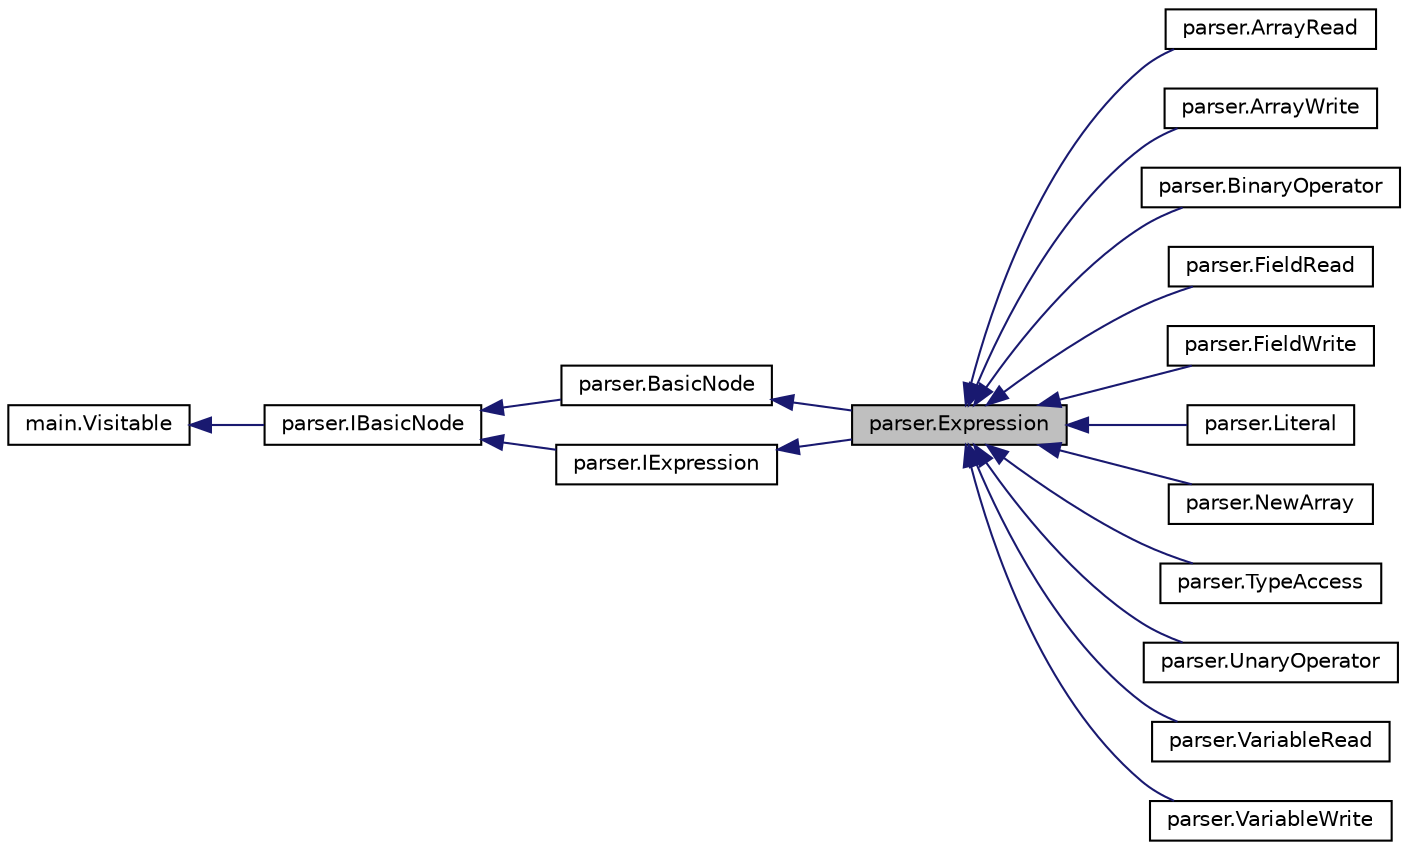 digraph "parser.Expression"
{
  edge [fontname="Helvetica",fontsize="10",labelfontname="Helvetica",labelfontsize="10"];
  node [fontname="Helvetica",fontsize="10",shape=record];
  rankdir="LR";
  Node1 [label="parser.Expression",height=0.2,width=0.4,color="black", fillcolor="grey75", style="filled", fontcolor="black"];
  Node2 -> Node1 [dir="back",color="midnightblue",fontsize="10",style="solid",fontname="Helvetica"];
  Node2 [label="parser.BasicNode",height=0.2,width=0.4,color="black", fillcolor="white", style="filled",URL="$classparser_1_1_basic_node.html"];
  Node3 -> Node2 [dir="back",color="midnightblue",fontsize="10",style="solid",fontname="Helvetica"];
  Node3 [label="parser.IBasicNode",height=0.2,width=0.4,color="black", fillcolor="white", style="filled",URL="$interfaceparser_1_1_i_basic_node.html"];
  Node4 -> Node3 [dir="back",color="midnightblue",fontsize="10",style="solid",fontname="Helvetica"];
  Node4 [label="main.Visitable",height=0.2,width=0.4,color="black", fillcolor="white", style="filled",URL="$interfacemain_1_1_visitable.html"];
  Node5 -> Node1 [dir="back",color="midnightblue",fontsize="10",style="solid",fontname="Helvetica"];
  Node5 [label="parser.IExpression",height=0.2,width=0.4,color="black", fillcolor="white", style="filled",URL="$interfaceparser_1_1_i_expression.html"];
  Node3 -> Node5 [dir="back",color="midnightblue",fontsize="10",style="solid",fontname="Helvetica"];
  Node1 -> Node6 [dir="back",color="midnightblue",fontsize="10",style="solid",fontname="Helvetica"];
  Node6 [label="parser.ArrayRead",height=0.2,width=0.4,color="black", fillcolor="white", style="filled",URL="$classparser_1_1_array_read.html"];
  Node1 -> Node7 [dir="back",color="midnightblue",fontsize="10",style="solid",fontname="Helvetica"];
  Node7 [label="parser.ArrayWrite",height=0.2,width=0.4,color="black", fillcolor="white", style="filled",URL="$classparser_1_1_array_write.html"];
  Node1 -> Node8 [dir="back",color="midnightblue",fontsize="10",style="solid",fontname="Helvetica"];
  Node8 [label="parser.BinaryOperator",height=0.2,width=0.4,color="black", fillcolor="white", style="filled",URL="$classparser_1_1_binary_operator.html"];
  Node1 -> Node9 [dir="back",color="midnightblue",fontsize="10",style="solid",fontname="Helvetica"];
  Node9 [label="parser.FieldRead",height=0.2,width=0.4,color="black", fillcolor="white", style="filled",URL="$classparser_1_1_field_read.html"];
  Node1 -> Node10 [dir="back",color="midnightblue",fontsize="10",style="solid",fontname="Helvetica"];
  Node10 [label="parser.FieldWrite",height=0.2,width=0.4,color="black", fillcolor="white", style="filled",URL="$classparser_1_1_field_write.html"];
  Node1 -> Node11 [dir="back",color="midnightblue",fontsize="10",style="solid",fontname="Helvetica"];
  Node11 [label="parser.Literal",height=0.2,width=0.4,color="black", fillcolor="white", style="filled",URL="$classparser_1_1_literal.html"];
  Node1 -> Node12 [dir="back",color="midnightblue",fontsize="10",style="solid",fontname="Helvetica"];
  Node12 [label="parser.NewArray",height=0.2,width=0.4,color="black", fillcolor="white", style="filled",URL="$classparser_1_1_new_array.html"];
  Node1 -> Node13 [dir="back",color="midnightblue",fontsize="10",style="solid",fontname="Helvetica"];
  Node13 [label="parser.TypeAccess",height=0.2,width=0.4,color="black", fillcolor="white", style="filled",URL="$classparser_1_1_type_access.html"];
  Node1 -> Node14 [dir="back",color="midnightblue",fontsize="10",style="solid",fontname="Helvetica"];
  Node14 [label="parser.UnaryOperator",height=0.2,width=0.4,color="black", fillcolor="white", style="filled",URL="$classparser_1_1_unary_operator.html"];
  Node1 -> Node15 [dir="back",color="midnightblue",fontsize="10",style="solid",fontname="Helvetica"];
  Node15 [label="parser.VariableRead",height=0.2,width=0.4,color="black", fillcolor="white", style="filled",URL="$classparser_1_1_variable_read.html"];
  Node1 -> Node16 [dir="back",color="midnightblue",fontsize="10",style="solid",fontname="Helvetica"];
  Node16 [label="parser.VariableWrite",height=0.2,width=0.4,color="black", fillcolor="white", style="filled",URL="$classparser_1_1_variable_write.html"];
}
